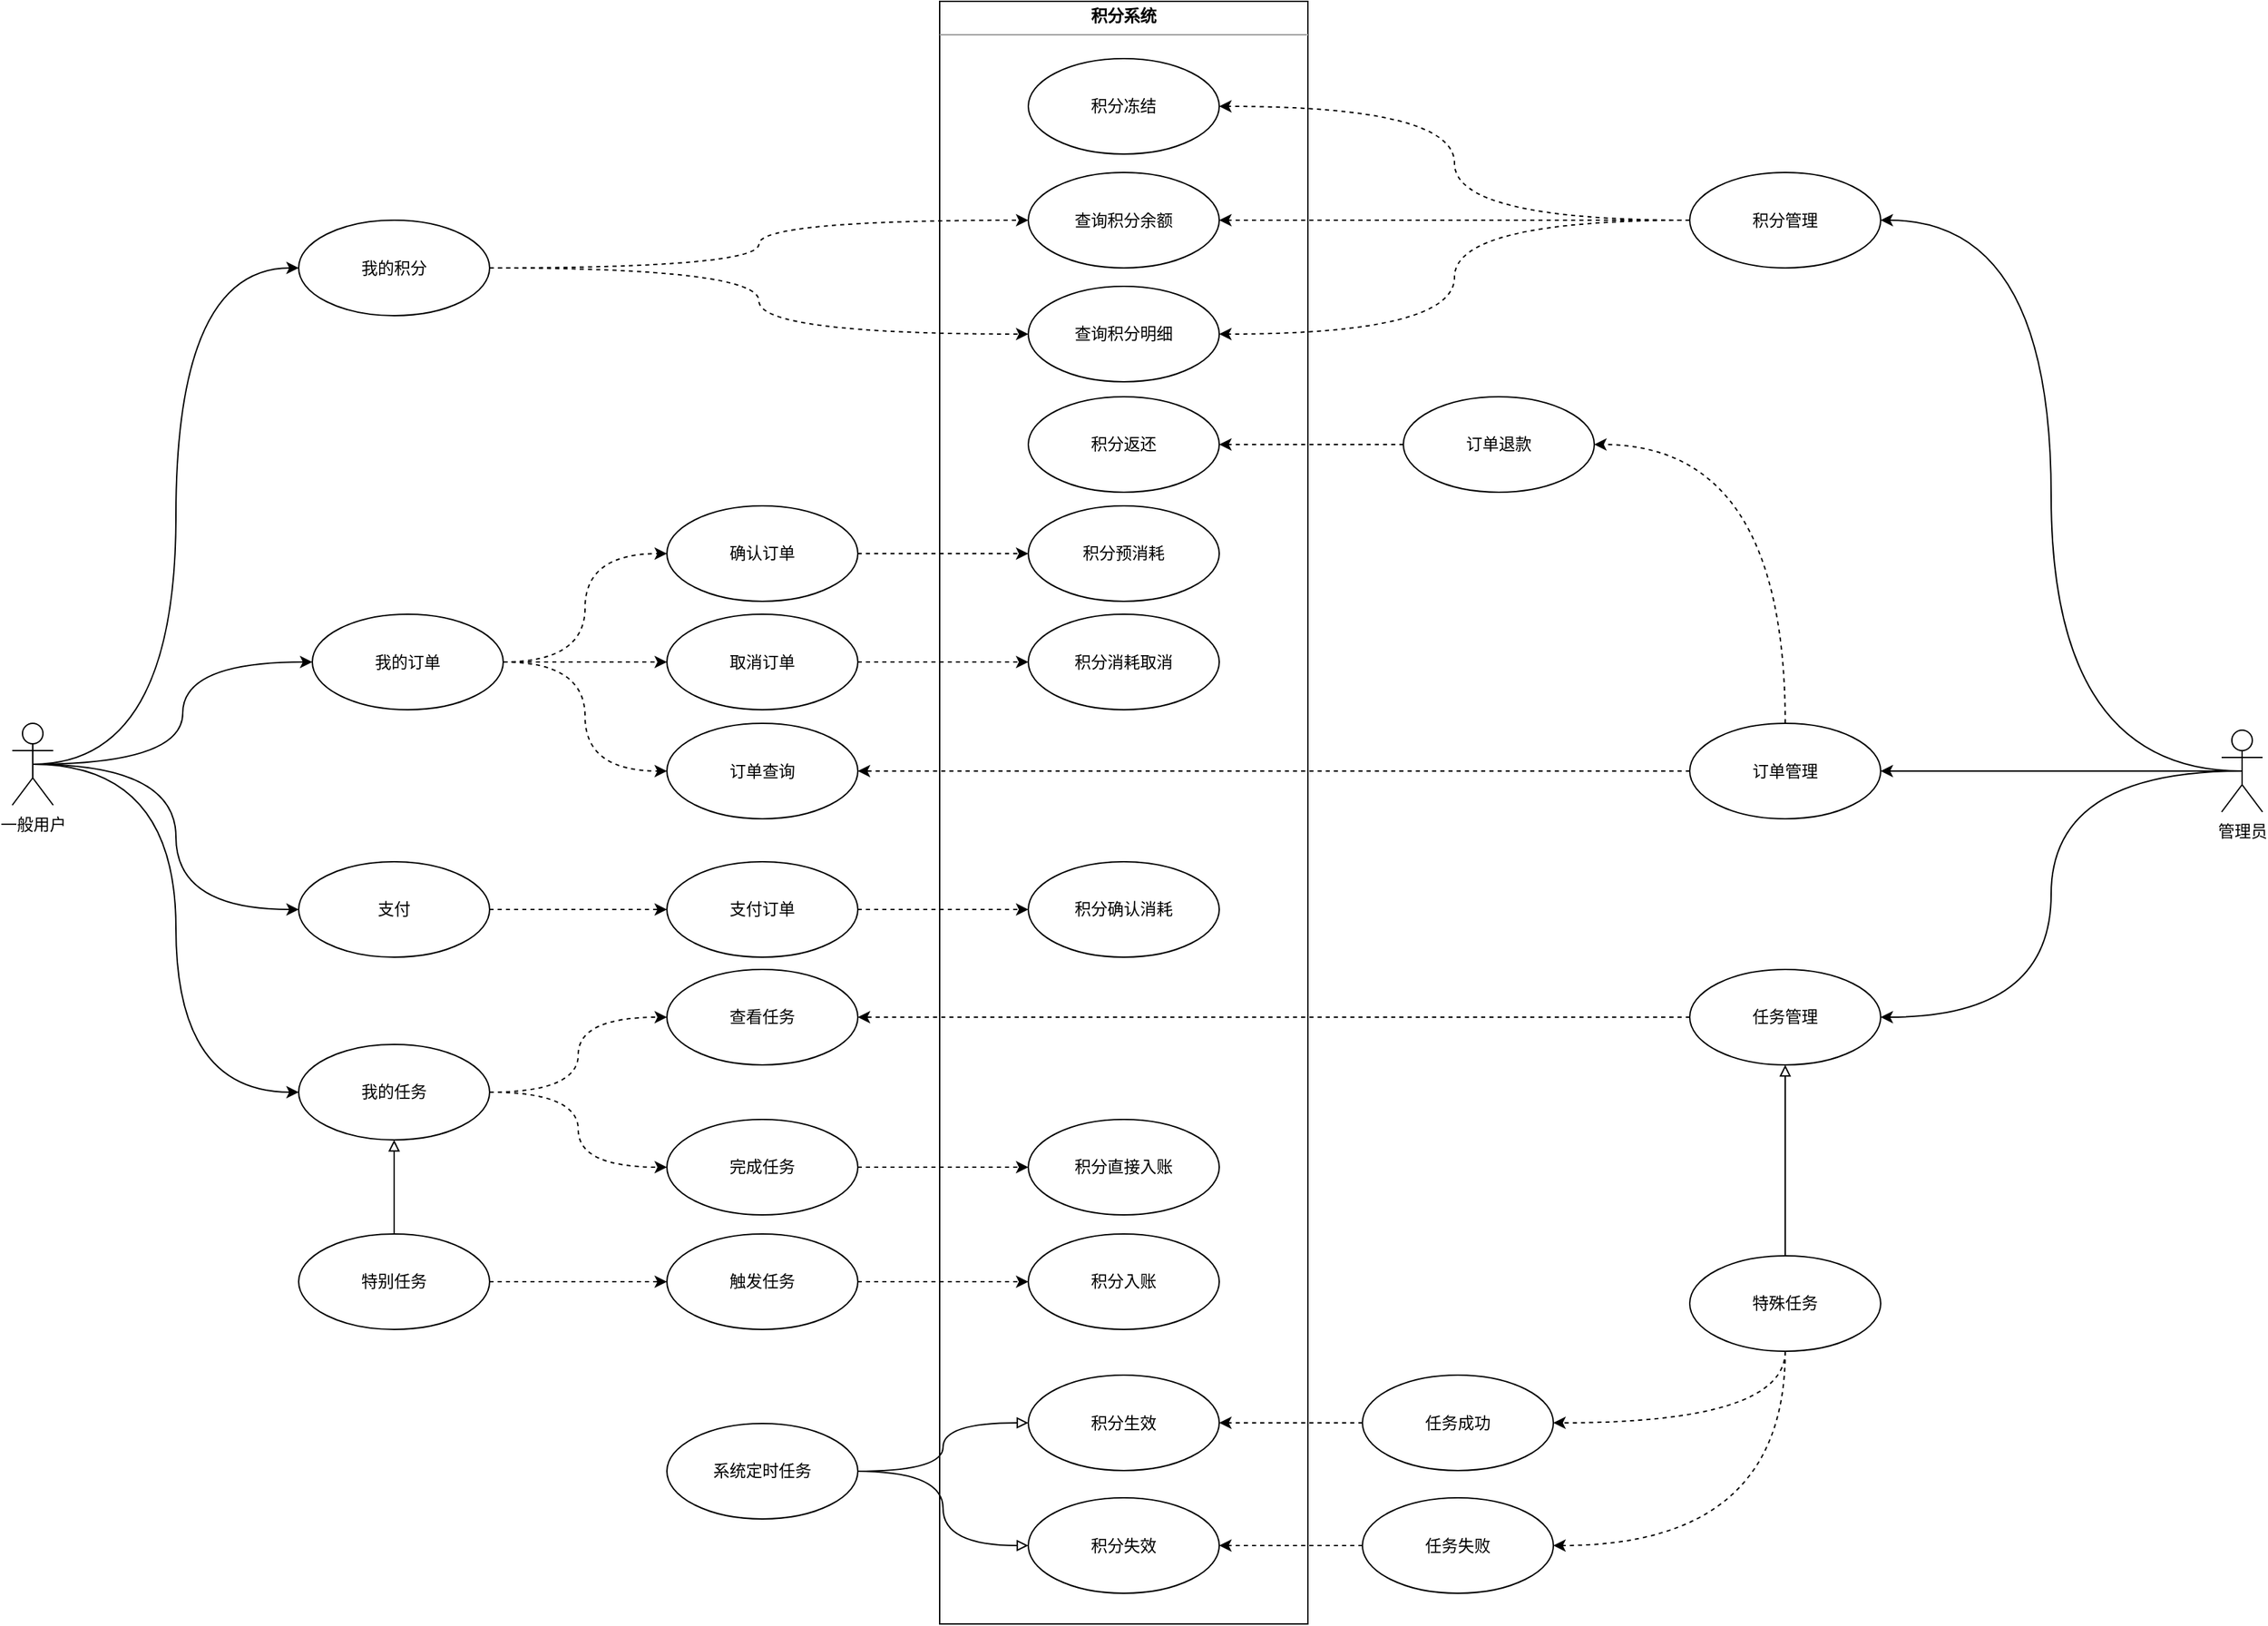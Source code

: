 <mxfile version="12.3.9" type="github" pages="1">
  <diagram id="SW2ZWYa4k1BBShwDUSie" name="第 1 页">
    <mxGraphModel dx="1886" dy="860" grid="1" gridSize="10" guides="1" tooltips="1" connect="1" arrows="1" fold="1" page="1" pageScale="1" pageWidth="1400" pageHeight="850" math="0" shadow="0">
      <root>
        <mxCell id="0"/>
        <mxCell id="1" parent="0"/>
        <mxCell id="e2E63MVuH42Y2_1gBgpo-53" value="&lt;p style=&quot;margin: 0px ; margin-top: 4px ; text-align: center&quot;&gt;&lt;b&gt;积分系统&lt;/b&gt;&lt;/p&gt;&lt;hr size=&quot;1&quot;&gt;&lt;div style=&quot;height: 2px&quot;&gt;&lt;/div&gt;" style="verticalAlign=top;align=left;overflow=fill;fontSize=12;fontFamily=Helvetica;html=1;" vertex="1" parent="1">
          <mxGeometry x="810" y="400" width="270" height="1190" as="geometry"/>
        </mxCell>
        <mxCell id="e2E63MVuH42Y2_1gBgpo-25" style="edgeStyle=orthogonalEdgeStyle;curved=1;orthogonalLoop=1;jettySize=auto;html=1;exitX=0.5;exitY=0.5;exitDx=0;exitDy=0;exitPerimeter=0;entryX=1;entryY=0.5;entryDx=0;entryDy=0;endArrow=classic;endFill=1;" edge="1" parent="1" source="k9UrDd0smU3DOVZ3qWHp-37" target="e2E63MVuH42Y2_1gBgpo-21">
          <mxGeometry relative="1" as="geometry"/>
        </mxCell>
        <mxCell id="e2E63MVuH42Y2_1gBgpo-26" style="edgeStyle=orthogonalEdgeStyle;curved=1;orthogonalLoop=1;jettySize=auto;html=1;exitX=0.5;exitY=0.5;exitDx=0;exitDy=0;exitPerimeter=0;entryX=1;entryY=0.5;entryDx=0;entryDy=0;endArrow=classic;endFill=1;" edge="1" parent="1" source="k9UrDd0smU3DOVZ3qWHp-37" target="e2E63MVuH42Y2_1gBgpo-22">
          <mxGeometry relative="1" as="geometry"/>
        </mxCell>
        <mxCell id="e2E63MVuH42Y2_1gBgpo-27" style="edgeStyle=orthogonalEdgeStyle;curved=1;orthogonalLoop=1;jettySize=auto;html=1;exitX=0.5;exitY=0.5;exitDx=0;exitDy=0;exitPerimeter=0;entryX=1;entryY=0.5;entryDx=0;entryDy=0;endArrow=classic;endFill=1;" edge="1" parent="1" source="k9UrDd0smU3DOVZ3qWHp-37" target="e2E63MVuH42Y2_1gBgpo-20">
          <mxGeometry relative="1" as="geometry"/>
        </mxCell>
        <mxCell id="k9UrDd0smU3DOVZ3qWHp-37" value="管理员" style="shape=umlActor;verticalLabelPosition=bottom;labelBackgroundColor=#ffffff;verticalAlign=top;html=1;" parent="1" vertex="1">
          <mxGeometry x="1750" y="934.5" width="30" height="60" as="geometry"/>
        </mxCell>
        <mxCell id="k9UrDd0smU3DOVZ3qWHp-74" value="" style="edgeStyle=orthogonalEdgeStyle;curved=1;orthogonalLoop=1;jettySize=auto;html=1;entryX=0;entryY=0.5;entryDx=0;entryDy=0;exitX=0.5;exitY=0.5;exitDx=0;exitDy=0;exitPerimeter=0;" parent="1" source="k9UrDd0smU3DOVZ3qWHp-43" target="k9UrDd0smU3DOVZ3qWHp-75" edge="1">
          <mxGeometry relative="1" as="geometry">
            <mxPoint x="380" y="1020" as="targetPoint"/>
          </mxGeometry>
        </mxCell>
        <mxCell id="k9UrDd0smU3DOVZ3qWHp-83" style="edgeStyle=orthogonalEdgeStyle;curved=1;orthogonalLoop=1;jettySize=auto;html=1;exitX=0.5;exitY=0.5;exitDx=0;exitDy=0;exitPerimeter=0;entryX=0;entryY=0.5;entryDx=0;entryDy=0;" parent="1" source="k9UrDd0smU3DOVZ3qWHp-43" target="k9UrDd0smU3DOVZ3qWHp-46" edge="1">
          <mxGeometry relative="1" as="geometry"/>
        </mxCell>
        <mxCell id="k9UrDd0smU3DOVZ3qWHp-84" style="edgeStyle=orthogonalEdgeStyle;curved=1;orthogonalLoop=1;jettySize=auto;html=1;exitX=0.5;exitY=0.5;exitDx=0;exitDy=0;exitPerimeter=0;entryX=0;entryY=0.5;entryDx=0;entryDy=0;" parent="1" source="k9UrDd0smU3DOVZ3qWHp-43" target="k9UrDd0smU3DOVZ3qWHp-44" edge="1">
          <mxGeometry relative="1" as="geometry"/>
        </mxCell>
        <mxCell id="k9UrDd0smU3DOVZ3qWHp-90" style="edgeStyle=orthogonalEdgeStyle;curved=1;orthogonalLoop=1;jettySize=auto;html=1;exitX=0.5;exitY=0.5;exitDx=0;exitDy=0;exitPerimeter=0;entryX=0;entryY=0.5;entryDx=0;entryDy=0;" parent="1" source="k9UrDd0smU3DOVZ3qWHp-43" target="k9UrDd0smU3DOVZ3qWHp-89" edge="1">
          <mxGeometry relative="1" as="geometry"/>
        </mxCell>
        <mxCell id="k9UrDd0smU3DOVZ3qWHp-43" value="一般用户" style="shape=umlActor;verticalLabelPosition=bottom;labelBackgroundColor=#ffffff;verticalAlign=top;html=1;" parent="1" vertex="1">
          <mxGeometry x="130" y="929.5" width="30" height="60" as="geometry"/>
        </mxCell>
        <mxCell id="k9UrDd0smU3DOVZ3qWHp-53" style="edgeStyle=orthogonalEdgeStyle;curved=1;orthogonalLoop=1;jettySize=auto;html=1;exitX=1;exitY=0.5;exitDx=0;exitDy=0;entryX=0;entryY=0.5;entryDx=0;entryDy=0;dashed=1;" parent="1" source="k9UrDd0smU3DOVZ3qWHp-44" target="k9UrDd0smU3DOVZ3qWHp-50" edge="1">
          <mxGeometry relative="1" as="geometry"/>
        </mxCell>
        <mxCell id="k9UrDd0smU3DOVZ3qWHp-54" style="edgeStyle=orthogonalEdgeStyle;curved=1;orthogonalLoop=1;jettySize=auto;html=1;exitX=1;exitY=0.5;exitDx=0;exitDy=0;entryX=0;entryY=0.5;entryDx=0;entryDy=0;dashed=1;" parent="1" source="k9UrDd0smU3DOVZ3qWHp-44" target="k9UrDd0smU3DOVZ3qWHp-52" edge="1">
          <mxGeometry relative="1" as="geometry"/>
        </mxCell>
        <mxCell id="k9UrDd0smU3DOVZ3qWHp-44" value="我的积分" style="ellipse;whiteSpace=wrap;html=1;" parent="1" vertex="1">
          <mxGeometry x="340" y="560.5" width="140" height="70" as="geometry"/>
        </mxCell>
        <mxCell id="k9UrDd0smU3DOVZ3qWHp-66" style="edgeStyle=orthogonalEdgeStyle;curved=1;orthogonalLoop=1;jettySize=auto;html=1;exitX=1;exitY=0.5;exitDx=0;exitDy=0;entryX=0;entryY=0.5;entryDx=0;entryDy=0;dashed=1;" parent="1" source="k9UrDd0smU3DOVZ3qWHp-46" target="k9UrDd0smU3DOVZ3qWHp-64" edge="1">
          <mxGeometry relative="1" as="geometry"/>
        </mxCell>
        <mxCell id="k9UrDd0smU3DOVZ3qWHp-67" style="edgeStyle=orthogonalEdgeStyle;curved=1;orthogonalLoop=1;jettySize=auto;html=1;exitX=1;exitY=0.5;exitDx=0;exitDy=0;entryX=0;entryY=0.5;entryDx=0;entryDy=0;dashed=1;" parent="1" source="k9UrDd0smU3DOVZ3qWHp-46" target="k9UrDd0smU3DOVZ3qWHp-65" edge="1">
          <mxGeometry relative="1" as="geometry"/>
        </mxCell>
        <mxCell id="k9UrDd0smU3DOVZ3qWHp-46" value="我的任务" style="ellipse;whiteSpace=wrap;html=1;" parent="1" vertex="1">
          <mxGeometry x="340" y="1165" width="140" height="70" as="geometry"/>
        </mxCell>
        <mxCell id="k9UrDd0smU3DOVZ3qWHp-50" value="查询积分余额" style="ellipse;whiteSpace=wrap;html=1;" parent="1" vertex="1">
          <mxGeometry x="875" y="525.5" width="140" height="70" as="geometry"/>
        </mxCell>
        <mxCell id="k9UrDd0smU3DOVZ3qWHp-52" value="查询积分明细" style="ellipse;whiteSpace=wrap;html=1;" parent="1" vertex="1">
          <mxGeometry x="875" y="609" width="140" height="70" as="geometry"/>
        </mxCell>
        <mxCell id="k9UrDd0smU3DOVZ3qWHp-107" style="edgeStyle=orthogonalEdgeStyle;curved=1;orthogonalLoop=1;jettySize=auto;html=1;exitX=1;exitY=0.5;exitDx=0;exitDy=0;entryX=0;entryY=0.5;entryDx=0;entryDy=0;dashed=1;endArrow=classic;endFill=1;" parent="1" source="k9UrDd0smU3DOVZ3qWHp-59" target="k9UrDd0smU3DOVZ3qWHp-98" edge="1">
          <mxGeometry relative="1" as="geometry"/>
        </mxCell>
        <mxCell id="k9UrDd0smU3DOVZ3qWHp-59" value="支付订单" style="ellipse;whiteSpace=wrap;html=1;" parent="1" vertex="1">
          <mxGeometry x="610" y="1031" width="140" height="70" as="geometry"/>
        </mxCell>
        <mxCell id="k9UrDd0smU3DOVZ3qWHp-62" value="订单查询" style="ellipse;whiteSpace=wrap;html=1;" parent="1" vertex="1">
          <mxGeometry x="610" y="929.5" width="140" height="70" as="geometry"/>
        </mxCell>
        <mxCell id="k9UrDd0smU3DOVZ3qWHp-64" value="查看任务" style="ellipse;whiteSpace=wrap;html=1;" parent="1" vertex="1">
          <mxGeometry x="610" y="1110" width="140" height="70" as="geometry"/>
        </mxCell>
        <mxCell id="e2E63MVuH42Y2_1gBgpo-2" style="edgeStyle=orthogonalEdgeStyle;curved=1;orthogonalLoop=1;jettySize=auto;html=1;exitX=1;exitY=0.5;exitDx=0;exitDy=0;entryX=0;entryY=0.5;entryDx=0;entryDy=0;dashed=1;endArrow=classic;endFill=1;" edge="1" parent="1" source="k9UrDd0smU3DOVZ3qWHp-65" target="e2E63MVuH42Y2_1gBgpo-1">
          <mxGeometry relative="1" as="geometry"/>
        </mxCell>
        <mxCell id="k9UrDd0smU3DOVZ3qWHp-65" value="完成任务" style="ellipse;whiteSpace=wrap;html=1;" parent="1" vertex="1">
          <mxGeometry x="610" y="1220" width="140" height="70" as="geometry"/>
        </mxCell>
        <mxCell id="k9UrDd0smU3DOVZ3qWHp-76" style="edgeStyle=orthogonalEdgeStyle;curved=1;orthogonalLoop=1;jettySize=auto;html=1;exitX=1;exitY=0.5;exitDx=0;exitDy=0;entryX=0;entryY=0.5;entryDx=0;entryDy=0;dashed=1;" parent="1" source="k9UrDd0smU3DOVZ3qWHp-75" target="k9UrDd0smU3DOVZ3qWHp-62" edge="1">
          <mxGeometry relative="1" as="geometry"/>
        </mxCell>
        <mxCell id="k9UrDd0smU3DOVZ3qWHp-78" style="edgeStyle=orthogonalEdgeStyle;curved=1;orthogonalLoop=1;jettySize=auto;html=1;exitX=1;exitY=0.5;exitDx=0;exitDy=0;entryX=0;entryY=0.5;entryDx=0;entryDy=0;dashed=1;" parent="1" source="k9UrDd0smU3DOVZ3qWHp-89" target="k9UrDd0smU3DOVZ3qWHp-59" edge="1">
          <mxGeometry relative="1" as="geometry"/>
        </mxCell>
        <mxCell id="k9UrDd0smU3DOVZ3qWHp-81" style="edgeStyle=orthogonalEdgeStyle;curved=1;orthogonalLoop=1;jettySize=auto;html=1;exitX=1;exitY=0.5;exitDx=0;exitDy=0;entryX=0;entryY=0.5;entryDx=0;entryDy=0;dashed=1;" parent="1" source="k9UrDd0smU3DOVZ3qWHp-75" target="k9UrDd0smU3DOVZ3qWHp-80" edge="1">
          <mxGeometry relative="1" as="geometry"/>
        </mxCell>
        <mxCell id="k9UrDd0smU3DOVZ3qWHp-108" style="edgeStyle=orthogonalEdgeStyle;curved=1;orthogonalLoop=1;jettySize=auto;html=1;exitX=1;exitY=0.5;exitDx=0;exitDy=0;entryX=0;entryY=0.5;entryDx=0;entryDy=0;dashed=1;endArrow=classic;endFill=1;" parent="1" source="k9UrDd0smU3DOVZ3qWHp-75" target="k9UrDd0smU3DOVZ3qWHp-105" edge="1">
          <mxGeometry relative="1" as="geometry"/>
        </mxCell>
        <mxCell id="k9UrDd0smU3DOVZ3qWHp-75" value="我的订单" style="ellipse;whiteSpace=wrap;html=1;" parent="1" vertex="1">
          <mxGeometry x="350" y="849.5" width="140" height="70" as="geometry"/>
        </mxCell>
        <mxCell id="k9UrDd0smU3DOVZ3qWHp-97" style="edgeStyle=orthogonalEdgeStyle;curved=1;orthogonalLoop=1;jettySize=auto;html=1;exitX=1;exitY=0.5;exitDx=0;exitDy=0;dashed=1;" parent="1" source="k9UrDd0smU3DOVZ3qWHp-80" target="k9UrDd0smU3DOVZ3qWHp-96" edge="1">
          <mxGeometry relative="1" as="geometry"/>
        </mxCell>
        <mxCell id="k9UrDd0smU3DOVZ3qWHp-80" value="取消订单" style="ellipse;whiteSpace=wrap;html=1;" parent="1" vertex="1">
          <mxGeometry x="610" y="849.5" width="140" height="70" as="geometry"/>
        </mxCell>
        <mxCell id="k9UrDd0smU3DOVZ3qWHp-89" value="支付" style="ellipse;whiteSpace=wrap;html=1;" parent="1" vertex="1">
          <mxGeometry x="340" y="1031" width="140" height="70" as="geometry"/>
        </mxCell>
        <mxCell id="k9UrDd0smU3DOVZ3qWHp-91" value="积分预消耗" style="ellipse;whiteSpace=wrap;html=1;" parent="1" vertex="1">
          <mxGeometry x="875" y="770" width="140" height="70" as="geometry"/>
        </mxCell>
        <mxCell id="k9UrDd0smU3DOVZ3qWHp-96" value="积分消耗取消" style="ellipse;whiteSpace=wrap;html=1;" parent="1" vertex="1">
          <mxGeometry x="875" y="849.5" width="140" height="70" as="geometry"/>
        </mxCell>
        <mxCell id="k9UrDd0smU3DOVZ3qWHp-98" value="积分确认消耗" style="ellipse;whiteSpace=wrap;html=1;" parent="1" vertex="1">
          <mxGeometry x="875" y="1031" width="140" height="70" as="geometry"/>
        </mxCell>
        <mxCell id="e2E63MVuH42Y2_1gBgpo-8" style="edgeStyle=orthogonalEdgeStyle;curved=1;orthogonalLoop=1;jettySize=auto;html=1;exitX=1;exitY=0.5;exitDx=0;exitDy=0;entryX=0;entryY=0.5;entryDx=0;entryDy=0;dashed=1;endArrow=classic;endFill=1;" edge="1" parent="1" source="e2E63MVuH42Y2_1gBgpo-13" target="e2E63MVuH42Y2_1gBgpo-5">
          <mxGeometry relative="1" as="geometry"/>
        </mxCell>
        <mxCell id="e2E63MVuH42Y2_1gBgpo-9" style="edgeStyle=orthogonalEdgeStyle;curved=1;orthogonalLoop=1;jettySize=auto;html=1;exitX=0;exitY=0.5;exitDx=0;exitDy=0;entryX=1;entryY=0.5;entryDx=0;entryDy=0;dashed=1;endArrow=classic;endFill=1;" edge="1" parent="1" source="k9UrDd0smU3DOVZ3qWHp-99" target="e2E63MVuH42Y2_1gBgpo-6">
          <mxGeometry relative="1" as="geometry"/>
        </mxCell>
        <mxCell id="k9UrDd0smU3DOVZ3qWHp-99" value="任务成功" style="ellipse;whiteSpace=wrap;html=1;" parent="1" vertex="1">
          <mxGeometry x="1120" y="1407.5" width="140" height="70" as="geometry"/>
        </mxCell>
        <mxCell id="k9UrDd0smU3DOVZ3qWHp-106" style="edgeStyle=orthogonalEdgeStyle;curved=1;orthogonalLoop=1;jettySize=auto;html=1;exitX=1;exitY=0.5;exitDx=0;exitDy=0;entryX=0;entryY=0.5;entryDx=0;entryDy=0;dashed=1;endArrow=classic;endFill=1;" parent="1" source="k9UrDd0smU3DOVZ3qWHp-105" target="k9UrDd0smU3DOVZ3qWHp-91" edge="1">
          <mxGeometry relative="1" as="geometry"/>
        </mxCell>
        <mxCell id="k9UrDd0smU3DOVZ3qWHp-105" value="确认订单" style="ellipse;whiteSpace=wrap;html=1;" parent="1" vertex="1">
          <mxGeometry x="610" y="770" width="140" height="70" as="geometry"/>
        </mxCell>
        <mxCell id="e2E63MVuH42Y2_1gBgpo-1" value="积分直接入账" style="ellipse;whiteSpace=wrap;html=1;" vertex="1" parent="1">
          <mxGeometry x="875" y="1220" width="140" height="70" as="geometry"/>
        </mxCell>
        <mxCell id="e2E63MVuH42Y2_1gBgpo-4" style="edgeStyle=orthogonalEdgeStyle;curved=1;orthogonalLoop=1;jettySize=auto;html=1;exitX=0.5;exitY=0;exitDx=0;exitDy=0;entryX=0.5;entryY=1;entryDx=0;entryDy=0;endArrow=block;endFill=0;" edge="1" parent="1" source="e2E63MVuH42Y2_1gBgpo-3" target="k9UrDd0smU3DOVZ3qWHp-46">
          <mxGeometry relative="1" as="geometry"/>
        </mxCell>
        <mxCell id="e2E63MVuH42Y2_1gBgpo-14" style="edgeStyle=orthogonalEdgeStyle;curved=1;orthogonalLoop=1;jettySize=auto;html=1;exitX=1;exitY=0.5;exitDx=0;exitDy=0;entryX=0;entryY=0.5;entryDx=0;entryDy=0;dashed=1;endArrow=classic;endFill=1;" edge="1" parent="1" source="e2E63MVuH42Y2_1gBgpo-3" target="e2E63MVuH42Y2_1gBgpo-13">
          <mxGeometry relative="1" as="geometry"/>
        </mxCell>
        <mxCell id="e2E63MVuH42Y2_1gBgpo-3" value="特别任务" style="ellipse;whiteSpace=wrap;html=1;" vertex="1" parent="1">
          <mxGeometry x="340" y="1304" width="140" height="70" as="geometry"/>
        </mxCell>
        <mxCell id="e2E63MVuH42Y2_1gBgpo-5" value="积分入账" style="ellipse;whiteSpace=wrap;html=1;" vertex="1" parent="1">
          <mxGeometry x="875" y="1304" width="140" height="70" as="geometry"/>
        </mxCell>
        <mxCell id="e2E63MVuH42Y2_1gBgpo-6" value="积分生效" style="ellipse;whiteSpace=wrap;html=1;" vertex="1" parent="1">
          <mxGeometry x="875" y="1407.5" width="140" height="70" as="geometry"/>
        </mxCell>
        <mxCell id="e2E63MVuH42Y2_1gBgpo-13" value="触发任务" style="ellipse;whiteSpace=wrap;html=1;" vertex="1" parent="1">
          <mxGeometry x="610" y="1304" width="140" height="70" as="geometry"/>
        </mxCell>
        <mxCell id="e2E63MVuH42Y2_1gBgpo-15" style="edgeStyle=orthogonalEdgeStyle;curved=1;orthogonalLoop=1;jettySize=auto;html=1;exitX=0;exitY=0.5;exitDx=0;exitDy=0;entryX=1;entryY=0.5;entryDx=0;entryDy=0;dashed=1;endArrow=classic;endFill=1;" edge="1" source="e2E63MVuH42Y2_1gBgpo-16" target="e2E63MVuH42Y2_1gBgpo-17" parent="1">
          <mxGeometry relative="1" as="geometry"/>
        </mxCell>
        <mxCell id="e2E63MVuH42Y2_1gBgpo-16" value="任务失败" style="ellipse;whiteSpace=wrap;html=1;" vertex="1" parent="1">
          <mxGeometry x="1120" y="1497.5" width="140" height="70" as="geometry"/>
        </mxCell>
        <mxCell id="e2E63MVuH42Y2_1gBgpo-17" value="积分失效" style="ellipse;whiteSpace=wrap;html=1;" vertex="1" parent="1">
          <mxGeometry x="875" y="1497.5" width="140" height="70" as="geometry"/>
        </mxCell>
        <mxCell id="e2E63MVuH42Y2_1gBgpo-30" style="edgeStyle=orthogonalEdgeStyle;curved=1;orthogonalLoop=1;jettySize=auto;html=1;exitX=0;exitY=0.5;exitDx=0;exitDy=0;entryX=1;entryY=0.5;entryDx=0;entryDy=0;dashed=1;endArrow=classic;endFill=1;" edge="1" parent="1" source="e2E63MVuH42Y2_1gBgpo-20" target="k9UrDd0smU3DOVZ3qWHp-64">
          <mxGeometry relative="1" as="geometry"/>
        </mxCell>
        <mxCell id="e2E63MVuH42Y2_1gBgpo-31" style="edgeStyle=orthogonalEdgeStyle;curved=1;orthogonalLoop=1;jettySize=auto;html=1;entryX=1;entryY=0.5;entryDx=0;entryDy=0;dashed=1;endArrow=classic;endFill=1;exitX=0.5;exitY=1;exitDx=0;exitDy=0;" edge="1" parent="1" source="e2E63MVuH42Y2_1gBgpo-44" target="k9UrDd0smU3DOVZ3qWHp-99">
          <mxGeometry relative="1" as="geometry">
            <mxPoint x="1430" y="1310" as="sourcePoint"/>
          </mxGeometry>
        </mxCell>
        <mxCell id="e2E63MVuH42Y2_1gBgpo-32" style="edgeStyle=orthogonalEdgeStyle;curved=1;orthogonalLoop=1;jettySize=auto;html=1;exitX=0.5;exitY=1;exitDx=0;exitDy=0;entryX=1;entryY=0.5;entryDx=0;entryDy=0;dashed=1;endArrow=classic;endFill=1;" edge="1" parent="1" source="e2E63MVuH42Y2_1gBgpo-44" target="e2E63MVuH42Y2_1gBgpo-16">
          <mxGeometry relative="1" as="geometry"/>
        </mxCell>
        <mxCell id="e2E63MVuH42Y2_1gBgpo-20" value="任务管理" style="ellipse;whiteSpace=wrap;html=1;" vertex="1" parent="1">
          <mxGeometry x="1360" y="1110" width="140" height="70" as="geometry"/>
        </mxCell>
        <mxCell id="e2E63MVuH42Y2_1gBgpo-39" style="edgeStyle=orthogonalEdgeStyle;curved=1;orthogonalLoop=1;jettySize=auto;html=1;exitX=0;exitY=0.5;exitDx=0;exitDy=0;entryX=1;entryY=0.5;entryDx=0;entryDy=0;dashed=1;endArrow=classic;endFill=1;" edge="1" parent="1" source="e2E63MVuH42Y2_1gBgpo-21" target="k9UrDd0smU3DOVZ3qWHp-50">
          <mxGeometry relative="1" as="geometry"/>
        </mxCell>
        <mxCell id="e2E63MVuH42Y2_1gBgpo-40" style="edgeStyle=orthogonalEdgeStyle;curved=1;orthogonalLoop=1;jettySize=auto;html=1;exitX=0;exitY=0.5;exitDx=0;exitDy=0;entryX=1;entryY=0.5;entryDx=0;entryDy=0;dashed=1;endArrow=classic;endFill=1;" edge="1" parent="1" source="e2E63MVuH42Y2_1gBgpo-21" target="k9UrDd0smU3DOVZ3qWHp-52">
          <mxGeometry relative="1" as="geometry"/>
        </mxCell>
        <mxCell id="e2E63MVuH42Y2_1gBgpo-42" style="edgeStyle=orthogonalEdgeStyle;curved=1;orthogonalLoop=1;jettySize=auto;html=1;exitX=0;exitY=0.5;exitDx=0;exitDy=0;entryX=1;entryY=0.5;entryDx=0;entryDy=0;dashed=1;endArrow=classic;endFill=1;" edge="1" parent="1" source="e2E63MVuH42Y2_1gBgpo-21" target="e2E63MVuH42Y2_1gBgpo-41">
          <mxGeometry relative="1" as="geometry"/>
        </mxCell>
        <mxCell id="e2E63MVuH42Y2_1gBgpo-21" value="积分管理" style="ellipse;whiteSpace=wrap;html=1;" vertex="1" parent="1">
          <mxGeometry x="1360" y="525.5" width="140" height="70" as="geometry"/>
        </mxCell>
        <mxCell id="e2E63MVuH42Y2_1gBgpo-33" style="edgeStyle=orthogonalEdgeStyle;curved=1;orthogonalLoop=1;jettySize=auto;html=1;exitX=0;exitY=0.5;exitDx=0;exitDy=0;entryX=1;entryY=0.5;entryDx=0;entryDy=0;dashed=1;endArrow=classic;endFill=1;" edge="1" parent="1" source="e2E63MVuH42Y2_1gBgpo-22" target="k9UrDd0smU3DOVZ3qWHp-62">
          <mxGeometry relative="1" as="geometry"/>
        </mxCell>
        <mxCell id="e2E63MVuH42Y2_1gBgpo-35" style="edgeStyle=orthogonalEdgeStyle;curved=1;orthogonalLoop=1;jettySize=auto;html=1;exitX=0.5;exitY=0;exitDx=0;exitDy=0;entryX=1;entryY=0.5;entryDx=0;entryDy=0;dashed=1;endArrow=classic;endFill=1;" edge="1" parent="1" source="e2E63MVuH42Y2_1gBgpo-22" target="e2E63MVuH42Y2_1gBgpo-34">
          <mxGeometry relative="1" as="geometry"/>
        </mxCell>
        <mxCell id="e2E63MVuH42Y2_1gBgpo-22" value="订单管理" style="ellipse;whiteSpace=wrap;html=1;" vertex="1" parent="1">
          <mxGeometry x="1360" y="929.5" width="140" height="70" as="geometry"/>
        </mxCell>
        <mxCell id="e2E63MVuH42Y2_1gBgpo-37" style="edgeStyle=orthogonalEdgeStyle;curved=1;orthogonalLoop=1;jettySize=auto;html=1;exitX=0;exitY=0.5;exitDx=0;exitDy=0;dashed=1;endArrow=classic;endFill=1;entryX=1;entryY=0.5;entryDx=0;entryDy=0;" edge="1" parent="1" source="e2E63MVuH42Y2_1gBgpo-34" target="e2E63MVuH42Y2_1gBgpo-38">
          <mxGeometry relative="1" as="geometry">
            <mxPoint x="1020" y="930" as="targetPoint"/>
          </mxGeometry>
        </mxCell>
        <mxCell id="e2E63MVuH42Y2_1gBgpo-34" value="订单退款" style="ellipse;whiteSpace=wrap;html=1;" vertex="1" parent="1">
          <mxGeometry x="1150" y="690" width="140" height="70" as="geometry"/>
        </mxCell>
        <mxCell id="e2E63MVuH42Y2_1gBgpo-38" value="积分返还" style="ellipse;whiteSpace=wrap;html=1;" vertex="1" parent="1">
          <mxGeometry x="875" y="690" width="140" height="70" as="geometry"/>
        </mxCell>
        <mxCell id="e2E63MVuH42Y2_1gBgpo-41" value="积分冻结" style="ellipse;whiteSpace=wrap;html=1;" vertex="1" parent="1">
          <mxGeometry x="875" y="442" width="140" height="70" as="geometry"/>
        </mxCell>
        <mxCell id="e2E63MVuH42Y2_1gBgpo-45" style="edgeStyle=orthogonalEdgeStyle;curved=1;orthogonalLoop=1;jettySize=auto;html=1;exitX=0.5;exitY=0;exitDx=0;exitDy=0;entryX=0.5;entryY=1;entryDx=0;entryDy=0;endArrow=block;endFill=0;" edge="1" parent="1" source="e2E63MVuH42Y2_1gBgpo-44" target="e2E63MVuH42Y2_1gBgpo-20">
          <mxGeometry relative="1" as="geometry"/>
        </mxCell>
        <mxCell id="e2E63MVuH42Y2_1gBgpo-44" value="特殊任务" style="ellipse;whiteSpace=wrap;html=1;" vertex="1" parent="1">
          <mxGeometry x="1360" y="1320" width="140" height="70" as="geometry"/>
        </mxCell>
        <mxCell id="e2E63MVuH42Y2_1gBgpo-48" style="edgeStyle=orthogonalEdgeStyle;curved=1;orthogonalLoop=1;jettySize=auto;html=1;exitX=1;exitY=0.5;exitDx=0;exitDy=0;endArrow=block;endFill=0;" edge="1" parent="1" source="e2E63MVuH42Y2_1gBgpo-47" target="e2E63MVuH42Y2_1gBgpo-6">
          <mxGeometry relative="1" as="geometry"/>
        </mxCell>
        <mxCell id="e2E63MVuH42Y2_1gBgpo-49" style="edgeStyle=orthogonalEdgeStyle;curved=1;orthogonalLoop=1;jettySize=auto;html=1;exitX=1;exitY=0.5;exitDx=0;exitDy=0;entryX=0;entryY=0.5;entryDx=0;entryDy=0;endArrow=block;endFill=0;" edge="1" parent="1" source="e2E63MVuH42Y2_1gBgpo-47" target="e2E63MVuH42Y2_1gBgpo-17">
          <mxGeometry relative="1" as="geometry"/>
        </mxCell>
        <mxCell id="e2E63MVuH42Y2_1gBgpo-47" value="系统定时任务" style="ellipse;whiteSpace=wrap;html=1;" vertex="1" parent="1">
          <mxGeometry x="610" y="1443" width="140" height="70" as="geometry"/>
        </mxCell>
      </root>
    </mxGraphModel>
  </diagram>
</mxfile>
